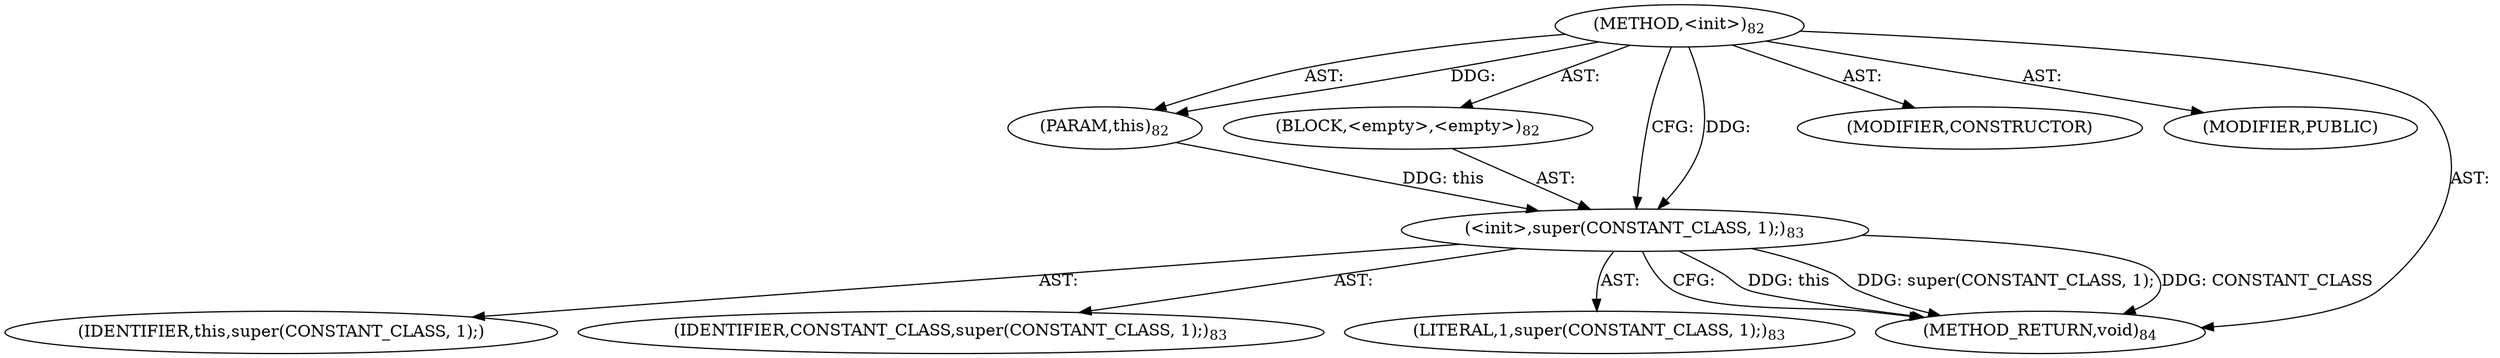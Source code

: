 digraph "&lt;init&gt;" {  
"111669149696" [label = <(METHOD,&lt;init&gt;)<SUB>82</SUB>> ]
"115964116992" [label = <(PARAM,this)<SUB>82</SUB>> ]
"25769803776" [label = <(BLOCK,&lt;empty&gt;,&lt;empty&gt;)<SUB>82</SUB>> ]
"30064771072" [label = <(&lt;init&gt;,super(CONSTANT_CLASS, 1);)<SUB>83</SUB>> ]
"68719476736" [label = <(IDENTIFIER,this,super(CONSTANT_CLASS, 1);)> ]
"68719476737" [label = <(IDENTIFIER,CONSTANT_CLASS,super(CONSTANT_CLASS, 1);)<SUB>83</SUB>> ]
"90194313216" [label = <(LITERAL,1,super(CONSTANT_CLASS, 1);)<SUB>83</SUB>> ]
"133143986178" [label = <(MODIFIER,CONSTRUCTOR)> ]
"133143986179" [label = <(MODIFIER,PUBLIC)> ]
"128849018880" [label = <(METHOD_RETURN,void)<SUB>84</SUB>> ]
  "111669149696" -> "115964116992"  [ label = "AST: "] 
  "111669149696" -> "25769803776"  [ label = "AST: "] 
  "111669149696" -> "133143986178"  [ label = "AST: "] 
  "111669149696" -> "133143986179"  [ label = "AST: "] 
  "111669149696" -> "128849018880"  [ label = "AST: "] 
  "25769803776" -> "30064771072"  [ label = "AST: "] 
  "30064771072" -> "68719476736"  [ label = "AST: "] 
  "30064771072" -> "68719476737"  [ label = "AST: "] 
  "30064771072" -> "90194313216"  [ label = "AST: "] 
  "30064771072" -> "128849018880"  [ label = "CFG: "] 
  "111669149696" -> "30064771072"  [ label = "CFG: "] 
  "30064771072" -> "128849018880"  [ label = "DDG: this"] 
  "30064771072" -> "128849018880"  [ label = "DDG: super(CONSTANT_CLASS, 1);"] 
  "30064771072" -> "128849018880"  [ label = "DDG: CONSTANT_CLASS"] 
  "111669149696" -> "115964116992"  [ label = "DDG: "] 
  "115964116992" -> "30064771072"  [ label = "DDG: this"] 
  "111669149696" -> "30064771072"  [ label = "DDG: "] 
}

